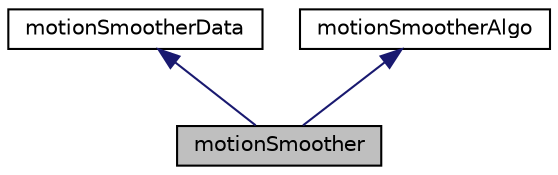 digraph "motionSmoother"
{
  bgcolor="transparent";
  edge [fontname="Helvetica",fontsize="10",labelfontname="Helvetica",labelfontsize="10"];
  node [fontname="Helvetica",fontsize="10",shape=record];
  Node1 [label="motionSmoother",height=0.2,width=0.4,color="black", fillcolor="grey75", style="filled", fontcolor="black"];
  Node2 -> Node1 [dir="back",color="midnightblue",fontsize="10",style="solid",fontname="Helvetica"];
  Node2 [label="motionSmootherData",height=0.2,width=0.4,color="black",URL="$a01572.html"];
  Node3 -> Node1 [dir="back",color="midnightblue",fontsize="10",style="solid",fontname="Helvetica"];
  Node3 [label="motionSmootherAlgo",height=0.2,width=0.4,color="black",URL="$a01571.html",tooltip="Given a displacement moves the mesh by scaling the displacement back until there are no more mesh err..."];
}
